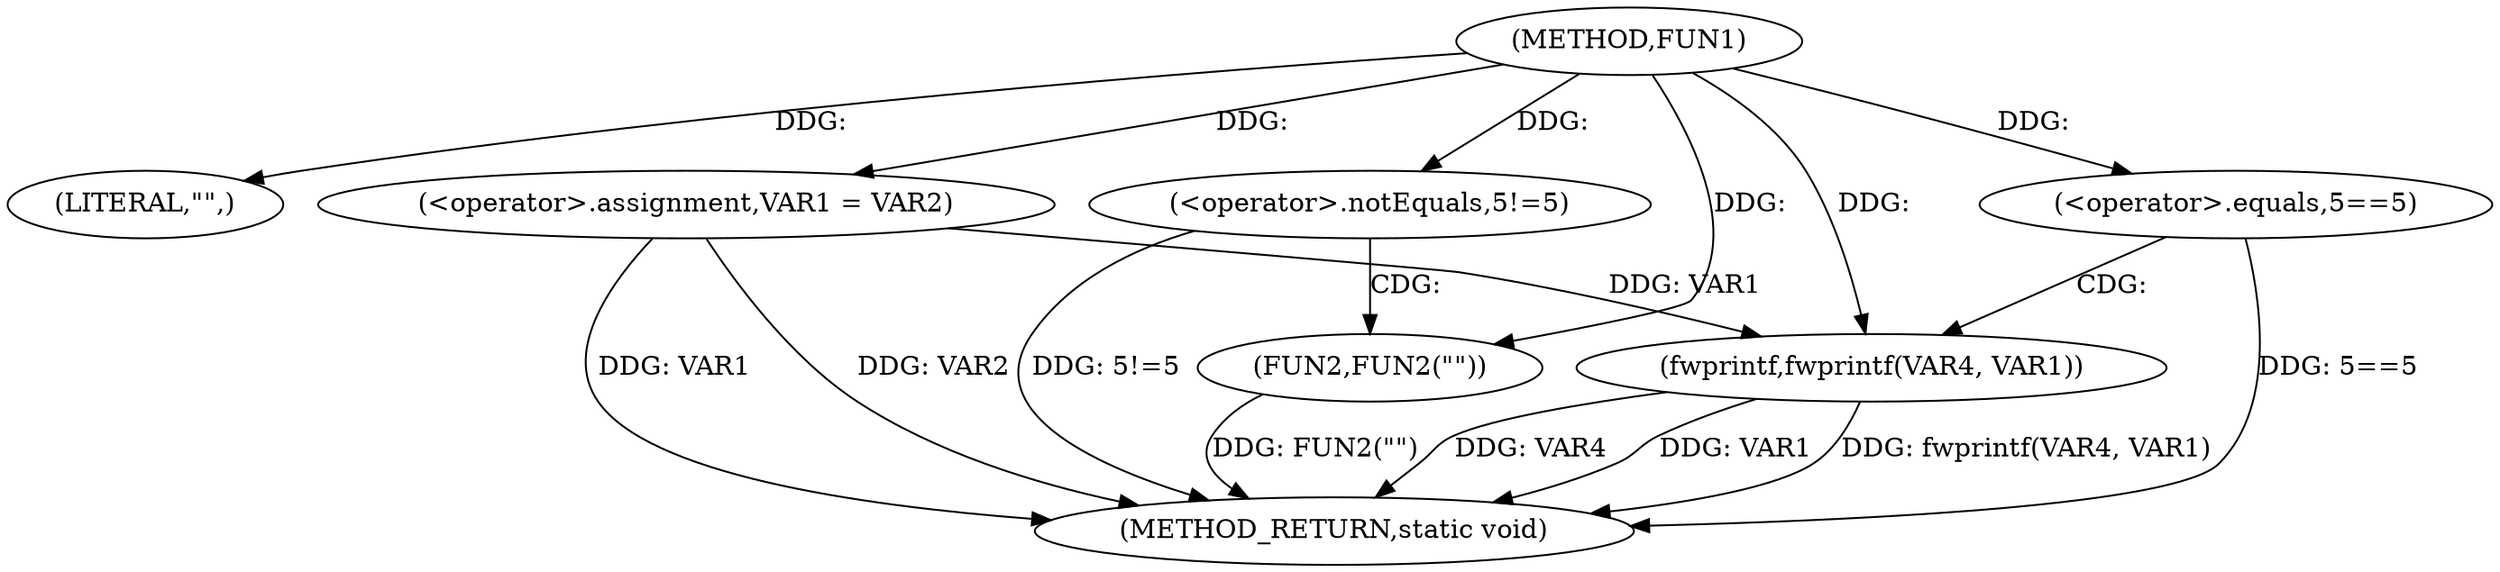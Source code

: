 digraph FUN1 {  
"1000100" [label = "(METHOD,FUN1)" ]
"1000124" [label = "(METHOD_RETURN,static void)" ]
"1000103" [label = "(LITERAL,\"\",)" ]
"1000104" [label = "(<operator>.assignment,VAR1 = VAR2)" ]
"1000108" [label = "(<operator>.notEquals,5!=5)" ]
"1000112" [label = "(FUN2,FUN2(\"\"))" ]
"1000117" [label = "(<operator>.equals,5==5)" ]
"1000121" [label = "(fwprintf,fwprintf(VAR4, VAR1))" ]
  "1000117" -> "1000124"  [ label = "DDG: 5==5"] 
  "1000108" -> "1000124"  [ label = "DDG: 5!=5"] 
  "1000104" -> "1000124"  [ label = "DDG: VAR1"] 
  "1000121" -> "1000124"  [ label = "DDG: VAR1"] 
  "1000121" -> "1000124"  [ label = "DDG: fwprintf(VAR4, VAR1)"] 
  "1000112" -> "1000124"  [ label = "DDG: FUN2(\"\")"] 
  "1000121" -> "1000124"  [ label = "DDG: VAR4"] 
  "1000104" -> "1000124"  [ label = "DDG: VAR2"] 
  "1000100" -> "1000103"  [ label = "DDG: "] 
  "1000100" -> "1000104"  [ label = "DDG: "] 
  "1000100" -> "1000108"  [ label = "DDG: "] 
  "1000100" -> "1000112"  [ label = "DDG: "] 
  "1000100" -> "1000117"  [ label = "DDG: "] 
  "1000100" -> "1000121"  [ label = "DDG: "] 
  "1000104" -> "1000121"  [ label = "DDG: VAR1"] 
  "1000108" -> "1000112"  [ label = "CDG: "] 
  "1000117" -> "1000121"  [ label = "CDG: "] 
}

